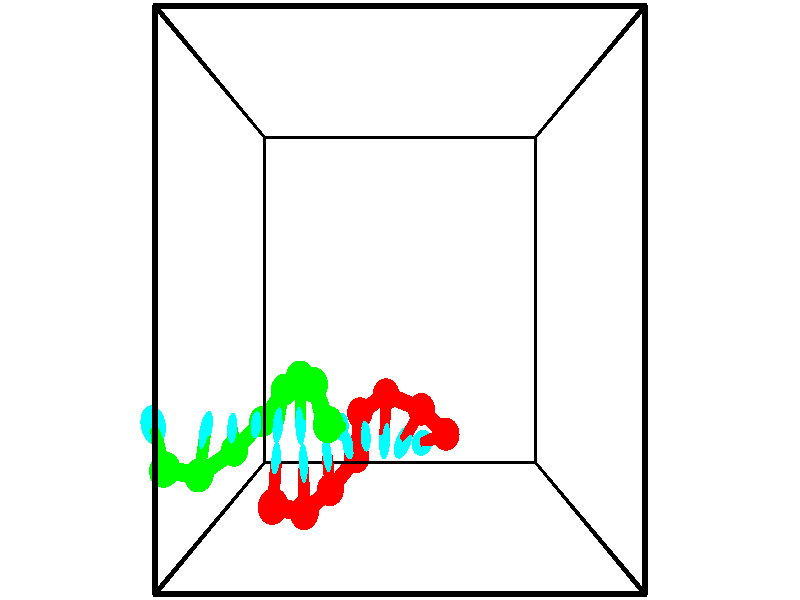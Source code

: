 // switches for output
#declare DRAW_BASES = 1; // possible values are 0, 1; only relevant for DNA ribbons
#declare DRAW_BASES_TYPE = 3; // possible values are 1, 2, 3; only relevant for DNA ribbons
#declare DRAW_FOG = 0; // set to 1 to enable fog

#include "colors.inc"

#include "transforms.inc"
background { rgb <1, 1, 1>}

#default {
   normal{
       ripples 0.25
       frequency 0.20
       turbulence 0.2
       lambda 5
   }
	finish {
		phong 0.1
		phong_size 40.
	}
}

// original window dimensions: 1024x640


// camera settings

camera {
	sky <-0, 1, 0>
	up <-0, 1, 0>
	right 1.6 * <1, 0, 0>
	location <2.5, 2.5, 11.1562>
	look_at <2.5, 2.5, 2.5>
	direction <0, 0, -8.6562>
	angle 67.0682
}


# declare cpy_camera_pos = <2.5, 2.5, 11.1562>;
# if (DRAW_FOG = 1)
fog {
	fog_type 2
	up vnormalize(cpy_camera_pos)
	color rgbt<1,1,1,0.3>
	distance 1e-5
	fog_alt 3e-3
	fog_offset 4
}
# end


// LIGHTS

# declare lum = 6;
global_settings {
	ambient_light rgb lum * <0.05, 0.05, 0.05>
	max_trace_level 15
}# declare cpy_direct_light_amount = 0.25;
light_source
{	1000 * <-1, -1, 1>,
	rgb lum * cpy_direct_light_amount
	parallel
}

light_source
{	1000 * <1, 1, -1>,
	rgb lum * cpy_direct_light_amount
	parallel
}

// strand 0

// nucleotide -1

// particle -1
sphere {
	<3.345289, 0.441149, 0.035425> 0.250000
	pigment { color rgbt <1,0,0,0> }
	no_shadow
}
cylinder {
	<3.102856, 0.307732, -0.253410>,  <2.957396, 0.227681, -0.426712>, 0.100000
	pigment { color rgbt <1,0,0,0> }
	no_shadow
}
cylinder {
	<3.102856, 0.307732, -0.253410>,  <3.345289, 0.441149, 0.035425>, 0.100000
	pigment { color rgbt <1,0,0,0> }
	no_shadow
}

// particle -1
sphere {
	<3.102856, 0.307732, -0.253410> 0.100000
	pigment { color rgbt <1,0,0,0> }
	no_shadow
}
sphere {
	0, 1
	scale<0.080000,0.200000,0.300000>
	matrix <-0.780868, 0.076759, 0.619962,
		-0.151357, 0.939605, -0.306975,
		-0.606083, -0.333543, -0.722089,
		2.921031, 0.207669, -0.470037>
	pigment { color rgbt <0,1,1,0> }
	no_shadow
}
cylinder {
	<2.899392, 0.804244, -0.080569>,  <3.345289, 0.441149, 0.035425>, 0.130000
	pigment { color rgbt <1,0,0,0> }
	no_shadow
}

// nucleotide -1

// particle -1
sphere {
	<2.899392, 0.804244, -0.080569> 0.250000
	pigment { color rgbt <1,0,0,0> }
	no_shadow
}
cylinder {
	<2.703999, 0.484589, -0.220718>,  <2.586762, 0.292795, -0.304808>, 0.100000
	pigment { color rgbt <1,0,0,0> }
	no_shadow
}
cylinder {
	<2.703999, 0.484589, -0.220718>,  <2.899392, 0.804244, -0.080569>, 0.100000
	pigment { color rgbt <1,0,0,0> }
	no_shadow
}

// particle -1
sphere {
	<2.703999, 0.484589, -0.220718> 0.100000
	pigment { color rgbt <1,0,0,0> }
	no_shadow
}
sphere {
	0, 1
	scale<0.080000,0.200000,0.300000>
	matrix <-0.798938, 0.248176, 0.547821,
		-0.350830, 0.547527, -0.759692,
		-0.488484, -0.799139, -0.350372,
		2.557453, 0.244847, -0.325830>
	pigment { color rgbt <0,1,1,0> }
	no_shadow
}
cylinder {
	<2.235627, 1.014605, -0.246641>,  <2.899392, 0.804244, -0.080569>, 0.130000
	pigment { color rgbt <1,0,0,0> }
	no_shadow
}

// nucleotide -1

// particle -1
sphere {
	<2.235627, 1.014605, -0.246641> 0.250000
	pigment { color rgbt <1,0,0,0> }
	no_shadow
}
cylinder {
	<2.221767, 0.624641, -0.158684>,  <2.213452, 0.390663, -0.105909>, 0.100000
	pigment { color rgbt <1,0,0,0> }
	no_shadow
}
cylinder {
	<2.221767, 0.624641, -0.158684>,  <2.235627, 1.014605, -0.246641>, 0.100000
	pigment { color rgbt <1,0,0,0> }
	no_shadow
}

// particle -1
sphere {
	<2.221767, 0.624641, -0.158684> 0.100000
	pigment { color rgbt <1,0,0,0> }
	no_shadow
}
sphere {
	0, 1
	scale<0.080000,0.200000,0.300000>
	matrix <-0.918252, 0.117902, 0.378037,
		-0.394477, -0.188819, -0.899297,
		-0.034648, -0.974909, 0.219893,
		2.211373, 0.332169, -0.092716>
	pigment { color rgbt <0,1,1,0> }
	no_shadow
}
cylinder {
	<1.715964, 0.664078, -0.631127>,  <2.235627, 1.014605, -0.246641>, 0.130000
	pigment { color rgbt <1,0,0,0> }
	no_shadow
}

// nucleotide -1

// particle -1
sphere {
	<1.715964, 0.664078, -0.631127> 0.250000
	pigment { color rgbt <1,0,0,0> }
	no_shadow
}
cylinder {
	<1.800037, 0.515724, -0.269295>,  <1.850482, 0.426712, -0.052195>, 0.100000
	pigment { color rgbt <1,0,0,0> }
	no_shadow
}
cylinder {
	<1.800037, 0.515724, -0.269295>,  <1.715964, 0.664078, -0.631127>, 0.100000
	pigment { color rgbt <1,0,0,0> }
	no_shadow
}

// particle -1
sphere {
	<1.800037, 0.515724, -0.269295> 0.100000
	pigment { color rgbt <1,0,0,0> }
	no_shadow
}
sphere {
	0, 1
	scale<0.080000,0.200000,0.300000>
	matrix <-0.966398, 0.061231, 0.249652,
		-0.147981, -0.926658, -0.345554,
		0.210184, -0.370886, 0.904581,
		1.863093, 0.404459, 0.002080>
	pigment { color rgbt <0,1,1,0> }
	no_shadow
}
cylinder {
	<1.657283, -0.043337, -0.548734>,  <1.715964, 0.664078, -0.631127>, 0.130000
	pigment { color rgbt <1,0,0,0> }
	no_shadow
}

// nucleotide -1

// particle -1
sphere {
	<1.657283, -0.043337, -0.548734> 0.250000
	pigment { color rgbt <1,0,0,0> }
	no_shadow
}
cylinder {
	<1.594013, 0.137634, -0.197670>,  <1.556051, 0.246217, 0.012969>, 0.100000
	pigment { color rgbt <1,0,0,0> }
	no_shadow
}
cylinder {
	<1.594013, 0.137634, -0.197670>,  <1.657283, -0.043337, -0.548734>, 0.100000
	pigment { color rgbt <1,0,0,0> }
	no_shadow
}

// particle -1
sphere {
	<1.594013, 0.137634, -0.197670> 0.100000
	pigment { color rgbt <1,0,0,0> }
	no_shadow
}
sphere {
	0, 1
	scale<0.080000,0.200000,0.300000>
	matrix <-0.981161, -0.171866, -0.088232,
		0.110921, -0.875083, 0.471090,
		-0.158174, 0.452429, 0.877661,
		1.546561, 0.273363, 0.065628>
	pigment { color rgbt <0,1,1,0> }
	no_shadow
}
cylinder {
	<1.200181, -0.451645, -0.121684>,  <1.657283, -0.043337, -0.548734>, 0.130000
	pigment { color rgbt <1,0,0,0> }
	no_shadow
}

// nucleotide -1

// particle -1
sphere {
	<1.200181, -0.451645, -0.121684> 0.250000
	pigment { color rgbt <1,0,0,0> }
	no_shadow
}
cylinder {
	<1.187450, -0.099670, 0.067924>,  <1.179812, 0.111515, 0.181690>, 0.100000
	pigment { color rgbt <1,0,0,0> }
	no_shadow
}
cylinder {
	<1.187450, -0.099670, 0.067924>,  <1.200181, -0.451645, -0.121684>, 0.100000
	pigment { color rgbt <1,0,0,0> }
	no_shadow
}

// particle -1
sphere {
	<1.187450, -0.099670, 0.067924> 0.100000
	pigment { color rgbt <1,0,0,0> }
	no_shadow
}
sphere {
	0, 1
	scale<0.080000,0.200000,0.300000>
	matrix <-0.977831, -0.125616, 0.167532,
		0.206962, -0.458182, 0.864428,
		-0.031826, 0.879938, 0.474022,
		1.177903, 0.164311, 0.210131>
	pigment { color rgbt <0,1,1,0> }
	no_shadow
}
cylinder {
	<0.813810, -0.627149, 0.493556>,  <1.200181, -0.451645, -0.121684>, 0.130000
	pigment { color rgbt <1,0,0,0> }
	no_shadow
}

// nucleotide -1

// particle -1
sphere {
	<0.813810, -0.627149, 0.493556> 0.250000
	pigment { color rgbt <1,0,0,0> }
	no_shadow
}
cylinder {
	<0.794884, -0.229767, 0.451973>,  <0.783528, 0.008663, 0.427023>, 0.100000
	pigment { color rgbt <1,0,0,0> }
	no_shadow
}
cylinder {
	<0.794884, -0.229767, 0.451973>,  <0.813810, -0.627149, 0.493556>, 0.100000
	pigment { color rgbt <1,0,0,0> }
	no_shadow
}

// particle -1
sphere {
	<0.794884, -0.229767, 0.451973> 0.100000
	pigment { color rgbt <1,0,0,0> }
	no_shadow
}
sphere {
	0, 1
	scale<0.080000,0.200000,0.300000>
	matrix <-0.973126, -0.022365, 0.229183,
		0.225358, 0.112007, 0.967816,
		-0.047315, 0.993456, -0.103957,
		0.780689, 0.068270, 0.420786>
	pigment { color rgbt <0,1,1,0> }
	no_shadow
}
cylinder {
	<0.359790, -0.398146, 0.981517>,  <0.813810, -0.627149, 0.493556>, 0.130000
	pigment { color rgbt <1,0,0,0> }
	no_shadow
}

// nucleotide -1

// particle -1
sphere {
	<0.359790, -0.398146, 0.981517> 0.250000
	pigment { color rgbt <1,0,0,0> }
	no_shadow
}
cylinder {
	<0.336639, -0.093285, 0.723595>,  <0.322749, 0.089632, 0.568841>, 0.100000
	pigment { color rgbt <1,0,0,0> }
	no_shadow
}
cylinder {
	<0.336639, -0.093285, 0.723595>,  <0.359790, -0.398146, 0.981517>, 0.100000
	pigment { color rgbt <1,0,0,0> }
	no_shadow
}

// particle -1
sphere {
	<0.336639, -0.093285, 0.723595> 0.100000
	pigment { color rgbt <1,0,0,0> }
	no_shadow
}
sphere {
	0, 1
	scale<0.080000,0.200000,0.300000>
	matrix <-0.996955, -0.010310, 0.077297,
		0.052264, 0.647315, 0.760428,
		-0.057876, 0.762152, -0.644805,
		0.319277, 0.135361, 0.530153>
	pigment { color rgbt <0,1,1,0> }
	no_shadow
}
// strand 1

// nucleotide -1

// particle -1
sphere {
	<-1.560912, 0.058224, 0.736882> 0.250000
	pigment { color rgbt <0,1,0,0> }
	no_shadow
}
cylinder {
	<-1.719513, 0.408676, 0.627205>,  <-1.814673, 0.618947, 0.561398>, 0.100000
	pigment { color rgbt <0,1,0,0> }
	no_shadow
}
cylinder {
	<-1.719513, 0.408676, 0.627205>,  <-1.560912, 0.058224, 0.736882>, 0.100000
	pigment { color rgbt <0,1,0,0> }
	no_shadow
}

// particle -1
sphere {
	<-1.719513, 0.408676, 0.627205> 0.100000
	pigment { color rgbt <0,1,0,0> }
	no_shadow
}
sphere {
	0, 1
	scale<0.080000,0.200000,0.300000>
	matrix <0.272874, 0.397652, 0.876021,
		0.876542, 0.272524, -0.396743,
		-0.396502, 0.876130, -0.274194,
		-1.838464, 0.671515, 0.544947>
	pigment { color rgbt <0,1,1,0> }
	no_shadow
}
cylinder {
	<-1.099065, -0.115046, 0.342957>,  <-1.560912, 0.058224, 0.736882>, 0.130000
	pigment { color rgbt <0,1,0,0> }
	no_shadow
}

// nucleotide -1

// particle -1
sphere {
	<-1.099065, -0.115046, 0.342957> 0.250000
	pigment { color rgbt <0,1,0,0> }
	no_shadow
}
cylinder {
	<-1.016396, 0.273666, 0.388435>,  <-0.966794, 0.506894, 0.415722>, 0.100000
	pigment { color rgbt <0,1,0,0> }
	no_shadow
}
cylinder {
	<-1.016396, 0.273666, 0.388435>,  <-1.099065, -0.115046, 0.342957>, 0.100000
	pigment { color rgbt <0,1,0,0> }
	no_shadow
}

// particle -1
sphere {
	<-1.016396, 0.273666, 0.388435> 0.100000
	pigment { color rgbt <0,1,0,0> }
	no_shadow
}
sphere {
	0, 1
	scale<0.080000,0.200000,0.300000>
	matrix <0.970223, -0.218558, 0.104403,
		0.126306, 0.088733, -0.988015,
		0.206675, 0.971781, 0.113696,
		-0.954393, 0.565201, 0.422544>
	pigment { color rgbt <0,1,1,0> }
	no_shadow
}
cylinder {
	<-0.605290, 0.147158, -0.182667>,  <-1.099065, -0.115046, 0.342957>, 0.130000
	pigment { color rgbt <0,1,0,0> }
	no_shadow
}

// nucleotide -1

// particle -1
sphere {
	<-0.605290, 0.147158, -0.182667> 0.250000
	pigment { color rgbt <0,1,0,0> }
	no_shadow
}
cylinder {
	<-0.546186, 0.398895, 0.122513>,  <-0.510724, 0.549938, 0.305621>, 0.100000
	pigment { color rgbt <0,1,0,0> }
	no_shadow
}
cylinder {
	<-0.546186, 0.398895, 0.122513>,  <-0.605290, 0.147158, -0.182667>, 0.100000
	pigment { color rgbt <0,1,0,0> }
	no_shadow
}

// particle -1
sphere {
	<-0.546186, 0.398895, 0.122513> 0.100000
	pigment { color rgbt <0,1,0,0> }
	no_shadow
}
sphere {
	0, 1
	scale<0.080000,0.200000,0.300000>
	matrix <0.989006, -0.098618, -0.110191,
		0.005893, 0.770844, -0.636997,
		0.147759, 0.629344, 0.762950,
		-0.501859, 0.587699, 0.351398>
	pigment { color rgbt <0,1,1,0> }
	no_shadow
}
cylinder {
	<-0.164068, 0.538937, -0.523333>,  <-0.605290, 0.147158, -0.182667>, 0.130000
	pigment { color rgbt <0,1,0,0> }
	no_shadow
}

// nucleotide -1

// particle -1
sphere {
	<-0.164068, 0.538937, -0.523333> 0.250000
	pigment { color rgbt <0,1,0,0> }
	no_shadow
}
cylinder {
	<-0.138103, 0.578369, -0.126129>,  <-0.122525, 0.602029, 0.112193>, 0.100000
	pigment { color rgbt <0,1,0,0> }
	no_shadow
}
cylinder {
	<-0.138103, 0.578369, -0.126129>,  <-0.164068, 0.538937, -0.523333>, 0.100000
	pigment { color rgbt <0,1,0,0> }
	no_shadow
}

// particle -1
sphere {
	<-0.138103, 0.578369, -0.126129> 0.100000
	pigment { color rgbt <0,1,0,0> }
	no_shadow
}
sphere {
	0, 1
	scale<0.080000,0.200000,0.300000>
	matrix <0.997233, -0.042548, -0.060963,
		0.036241, 0.994219, -0.101070,
		0.064911, 0.098581, 0.993010,
		-0.118630, 0.607943, 0.171774>
	pigment { color rgbt <0,1,1,0> }
	no_shadow
}
cylinder {
	<0.304888, 1.082554, -0.303897>,  <-0.164068, 0.538937, -0.523333>, 0.130000
	pigment { color rgbt <0,1,0,0> }
	no_shadow
}

// nucleotide -1

// particle -1
sphere {
	<0.304888, 1.082554, -0.303897> 0.250000
	pigment { color rgbt <0,1,0,0> }
	no_shadow
}
cylinder {
	<0.296635, 0.814667, -0.006966>,  <0.291683, 0.653934, 0.171193>, 0.100000
	pigment { color rgbt <0,1,0,0> }
	no_shadow
}
cylinder {
	<0.296635, 0.814667, -0.006966>,  <0.304888, 1.082554, -0.303897>, 0.100000
	pigment { color rgbt <0,1,0,0> }
	no_shadow
}

// particle -1
sphere {
	<0.296635, 0.814667, -0.006966> 0.100000
	pigment { color rgbt <0,1,0,0> }
	no_shadow
}
sphere {
	0, 1
	scale<0.080000,0.200000,0.300000>
	matrix <0.998769, 0.019689, 0.045524,
		-0.045104, 0.742354, 0.668487,
		-0.020633, -0.669718, 0.742329,
		0.290445, 0.613751, 0.215733>
	pigment { color rgbt <0,1,1,0> }
	no_shadow
}
cylinder {
	<0.687885, 1.336809, 0.244329>,  <0.304888, 1.082554, -0.303897>, 0.130000
	pigment { color rgbt <0,1,0,0> }
	no_shadow
}

// nucleotide -1

// particle -1
sphere {
	<0.687885, 1.336809, 0.244329> 0.250000
	pigment { color rgbt <0,1,0,0> }
	no_shadow
}
cylinder {
	<0.706896, 0.942169, 0.306763>,  <0.718302, 0.705385, 0.344223>, 0.100000
	pigment { color rgbt <0,1,0,0> }
	no_shadow
}
cylinder {
	<0.706896, 0.942169, 0.306763>,  <0.687885, 1.336809, 0.244329>, 0.100000
	pigment { color rgbt <0,1,0,0> }
	no_shadow
}

// particle -1
sphere {
	<0.706896, 0.942169, 0.306763> 0.100000
	pigment { color rgbt <0,1,0,0> }
	no_shadow
}
sphere {
	0, 1
	scale<0.080000,0.200000,0.300000>
	matrix <0.995509, 0.059593, 0.073560,
		-0.081876, 0.151888, 0.985001,
		0.047526, -0.986599, 0.156085,
		0.721154, 0.646189, 0.353588>
	pigment { color rgbt <0,1,1,0> }
	no_shadow
}
cylinder {
	<1.019516, 1.295117, 0.850650>,  <0.687885, 1.336809, 0.244329>, 0.130000
	pigment { color rgbt <0,1,0,0> }
	no_shadow
}

// nucleotide -1

// particle -1
sphere {
	<1.019516, 1.295117, 0.850650> 0.250000
	pigment { color rgbt <0,1,0,0> }
	no_shadow
}
cylinder {
	<1.072323, 0.955292, 0.646370>,  <1.104007, 0.751397, 0.523802>, 0.100000
	pigment { color rgbt <0,1,0,0> }
	no_shadow
}
cylinder {
	<1.072323, 0.955292, 0.646370>,  <1.019516, 1.295117, 0.850650>, 0.100000
	pigment { color rgbt <0,1,0,0> }
	no_shadow
}

// particle -1
sphere {
	<1.072323, 0.955292, 0.646370> 0.100000
	pigment { color rgbt <0,1,0,0> }
	no_shadow
}
sphere {
	0, 1
	scale<0.080000,0.200000,0.300000>
	matrix <0.974828, 0.017889, 0.222237,
		-0.179668, -0.527183, 0.830540,
		0.132017, -0.849563, -0.510699,
		1.111928, 0.700423, 0.493160>
	pigment { color rgbt <0,1,1,0> }
	no_shadow
}
cylinder {
	<1.325265, 0.800680, 1.265321>,  <1.019516, 1.295117, 0.850650>, 0.130000
	pigment { color rgbt <0,1,0,0> }
	no_shadow
}

// nucleotide -1

// particle -1
sphere {
	<1.325265, 0.800680, 1.265321> 0.250000
	pigment { color rgbt <0,1,0,0> }
	no_shadow
}
cylinder {
	<1.414803, 0.716888, 0.884583>,  <1.468525, 0.666614, 0.656139>, 0.100000
	pigment { color rgbt <0,1,0,0> }
	no_shadow
}
cylinder {
	<1.414803, 0.716888, 0.884583>,  <1.325265, 0.800680, 1.265321>, 0.100000
	pigment { color rgbt <0,1,0,0> }
	no_shadow
}

// particle -1
sphere {
	<1.414803, 0.716888, 0.884583> 0.100000
	pigment { color rgbt <0,1,0,0> }
	no_shadow
}
sphere {
	0, 1
	scale<0.080000,0.200000,0.300000>
	matrix <0.972608, -0.014783, 0.231981,
		-0.062666, -0.977701, 0.200432,
		0.223845, -0.209479, -0.951846,
		1.481956, 0.654045, 0.599028>
	pigment { color rgbt <0,1,1,0> }
	no_shadow
}
// box output
cylinder {
	<0.000000, 0.000000, 0.000000>,  <5.000000, 0.000000, 0.000000>, 0.025000
	pigment { color rgbt <0,0,0,0> }
	no_shadow
}
cylinder {
	<0.000000, 0.000000, 0.000000>,  <0.000000, 5.000000, 0.000000>, 0.025000
	pigment { color rgbt <0,0,0,0> }
	no_shadow
}
cylinder {
	<0.000000, 0.000000, 0.000000>,  <0.000000, 0.000000, 5.000000>, 0.025000
	pigment { color rgbt <0,0,0,0> }
	no_shadow
}
cylinder {
	<5.000000, 5.000000, 5.000000>,  <0.000000, 5.000000, 5.000000>, 0.025000
	pigment { color rgbt <0,0,0,0> }
	no_shadow
}
cylinder {
	<5.000000, 5.000000, 5.000000>,  <5.000000, 0.000000, 5.000000>, 0.025000
	pigment { color rgbt <0,0,0,0> }
	no_shadow
}
cylinder {
	<5.000000, 5.000000, 5.000000>,  <5.000000, 5.000000, 0.000000>, 0.025000
	pigment { color rgbt <0,0,0,0> }
	no_shadow
}
cylinder {
	<0.000000, 0.000000, 5.000000>,  <0.000000, 5.000000, 5.000000>, 0.025000
	pigment { color rgbt <0,0,0,0> }
	no_shadow
}
cylinder {
	<0.000000, 0.000000, 5.000000>,  <5.000000, 0.000000, 5.000000>, 0.025000
	pigment { color rgbt <0,0,0,0> }
	no_shadow
}
cylinder {
	<5.000000, 5.000000, 0.000000>,  <0.000000, 5.000000, 0.000000>, 0.025000
	pigment { color rgbt <0,0,0,0> }
	no_shadow
}
cylinder {
	<5.000000, 5.000000, 0.000000>,  <5.000000, 0.000000, 0.000000>, 0.025000
	pigment { color rgbt <0,0,0,0> }
	no_shadow
}
cylinder {
	<5.000000, 0.000000, 5.000000>,  <5.000000, 0.000000, 0.000000>, 0.025000
	pigment { color rgbt <0,0,0,0> }
	no_shadow
}
cylinder {
	<0.000000, 5.000000, 0.000000>,  <0.000000, 5.000000, 5.000000>, 0.025000
	pigment { color rgbt <0,0,0,0> }
	no_shadow
}
// end of box output

